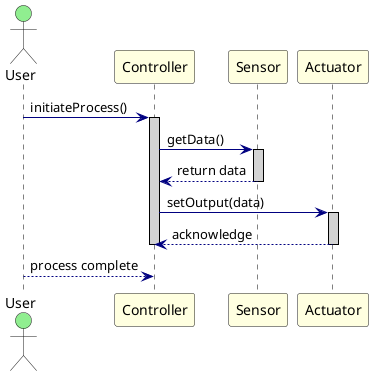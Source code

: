 @startuml UML_SequenceDiagram

skinparam sequence {
    ActorBackgroundColor LightGreen
    ParticipantBackgroundColor LightYellow
    LifeLineBorderColor Black
    LifeLineBackgroundColor LightGray
    ArrowColor Navy
}

actor "User" as User
participant "Controller" as Ctrl
participant "Sensor" as Sen
participant "Actuator" as Act

User -> Ctrl : initiateProcess()
activate Ctrl
Ctrl -> Sen : getData()
activate Sen
Sen --> Ctrl : return data
deactivate Sen
Ctrl -> Act : setOutput(data)
activate Act
Act --> Ctrl : acknowledge
deactivate Act
deactivate Ctrl
User --> Ctrl : process complete

@enduml
note right of Logger : Creates timestamped entry

Logger --> Controller : success
deactivate Logger

Controller -> Sensor2 : SensorClass_getData()
activate Sensor2

Sensor2 -> Env : <<hardware read>>
Env --> Sensor2 : rawValue

Sensor2 -> Sensor2 : validateReading(rawValue)

alt value is valid
    Sensor2 --> Controller : sensorValue2
    Controller -> Logger : logData(sensor2)
    activate Logger
    Logger --> Controller : success
    deactivate Logger
else value is invalid
    Sensor2 --> Controller : errorCode
    note right of Controller : Error handling logic
    Controller -> Controller : handleSensorError(sensor2)
end

Controller -> Controller : checkAlerts()
note right of Controller : Check if any readings\nexceed alert thresholds

opt alert condition met
    Controller -> User : <<alert notification>>
end

Controller --> User : operationComplete
deactivate Controller

note over User, Env : Condition Mark: All sensors read successfully\nController state: MONITORING

@enduml
